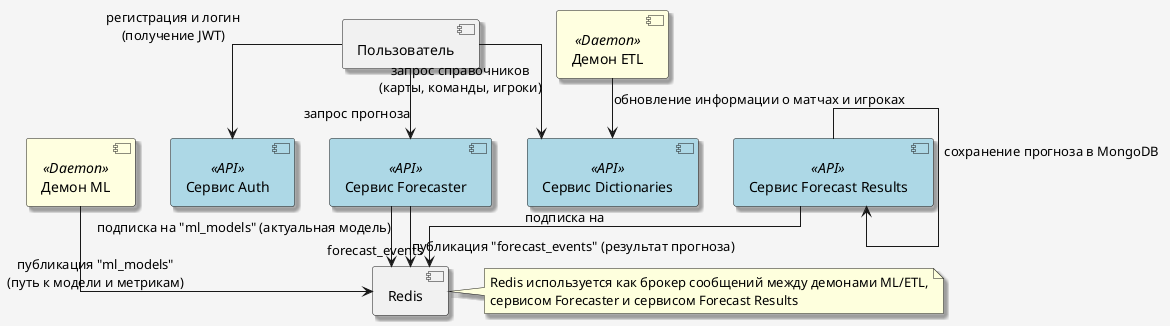 @startuml
top to bottom direction

skinparam backgroundColor #F5F5F5
skinparam shadowing true
skinparam linetype ortho

skinparam component {
  BackgroundColor<<API>> LightBlue
  BackgroundColor<<Daemon>> LightYellow
}

' Компоненты системы
component "Пользователь" as User
component "Сервис Auth" as Auth <<API>>
component "Сервис Dictionaries" as Dicts <<API>>
component "Демон ETL" as ETL <<Daemon>>
component "Демон ML" as ML <<Daemon>>
component "Сервис Forecaster" as Forecaster <<API>>
component "Сервис Forecast Results" as Results <<API>>
component "Redis" as Redis

' Сценарий регистрации и аутентификации
User --> Auth : регистрация и логин\n(получение JWT)

' Выбор карты, команд, игроков
User --> Dicts : запрос справочников\n(карты, команды, игроки)

' ETL обновляет данные
ETL --> Dicts : обновление информации о матчах и игроках

' Обучение модели
ML --> Redis : публикация "ml_models"\n(путь к модели и метрикам)

' Прогноз
User --> Forecaster : запрос прогноза
Forecaster --> Redis : подписка на "ml_models" (актуальная модель)
Forecaster --> Redis : публикация "forecast_events" (результат прогноза)

' Сбор истории прогнозов
Results --> Redis : подписка на "forecast_events"
Results --> Results : сохранение прогноза в MongoDB

note right of Redis
  Redis используется как брокер сообщений между демонами ML/ETL,
  сервисом Forecaster и сервисом Forecast Results
end note

@enduml
